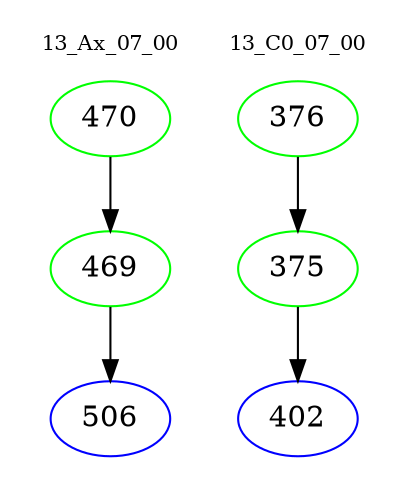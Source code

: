 digraph{
subgraph cluster_0 {
color = white
label = "13_Ax_07_00";
fontsize=10;
T0_470 [label="470", color="green"]
T0_470 -> T0_469 [color="black"]
T0_469 [label="469", color="green"]
T0_469 -> T0_506 [color="black"]
T0_506 [label="506", color="blue"]
}
subgraph cluster_1 {
color = white
label = "13_C0_07_00";
fontsize=10;
T1_376 [label="376", color="green"]
T1_376 -> T1_375 [color="black"]
T1_375 [label="375", color="green"]
T1_375 -> T1_402 [color="black"]
T1_402 [label="402", color="blue"]
}
}
